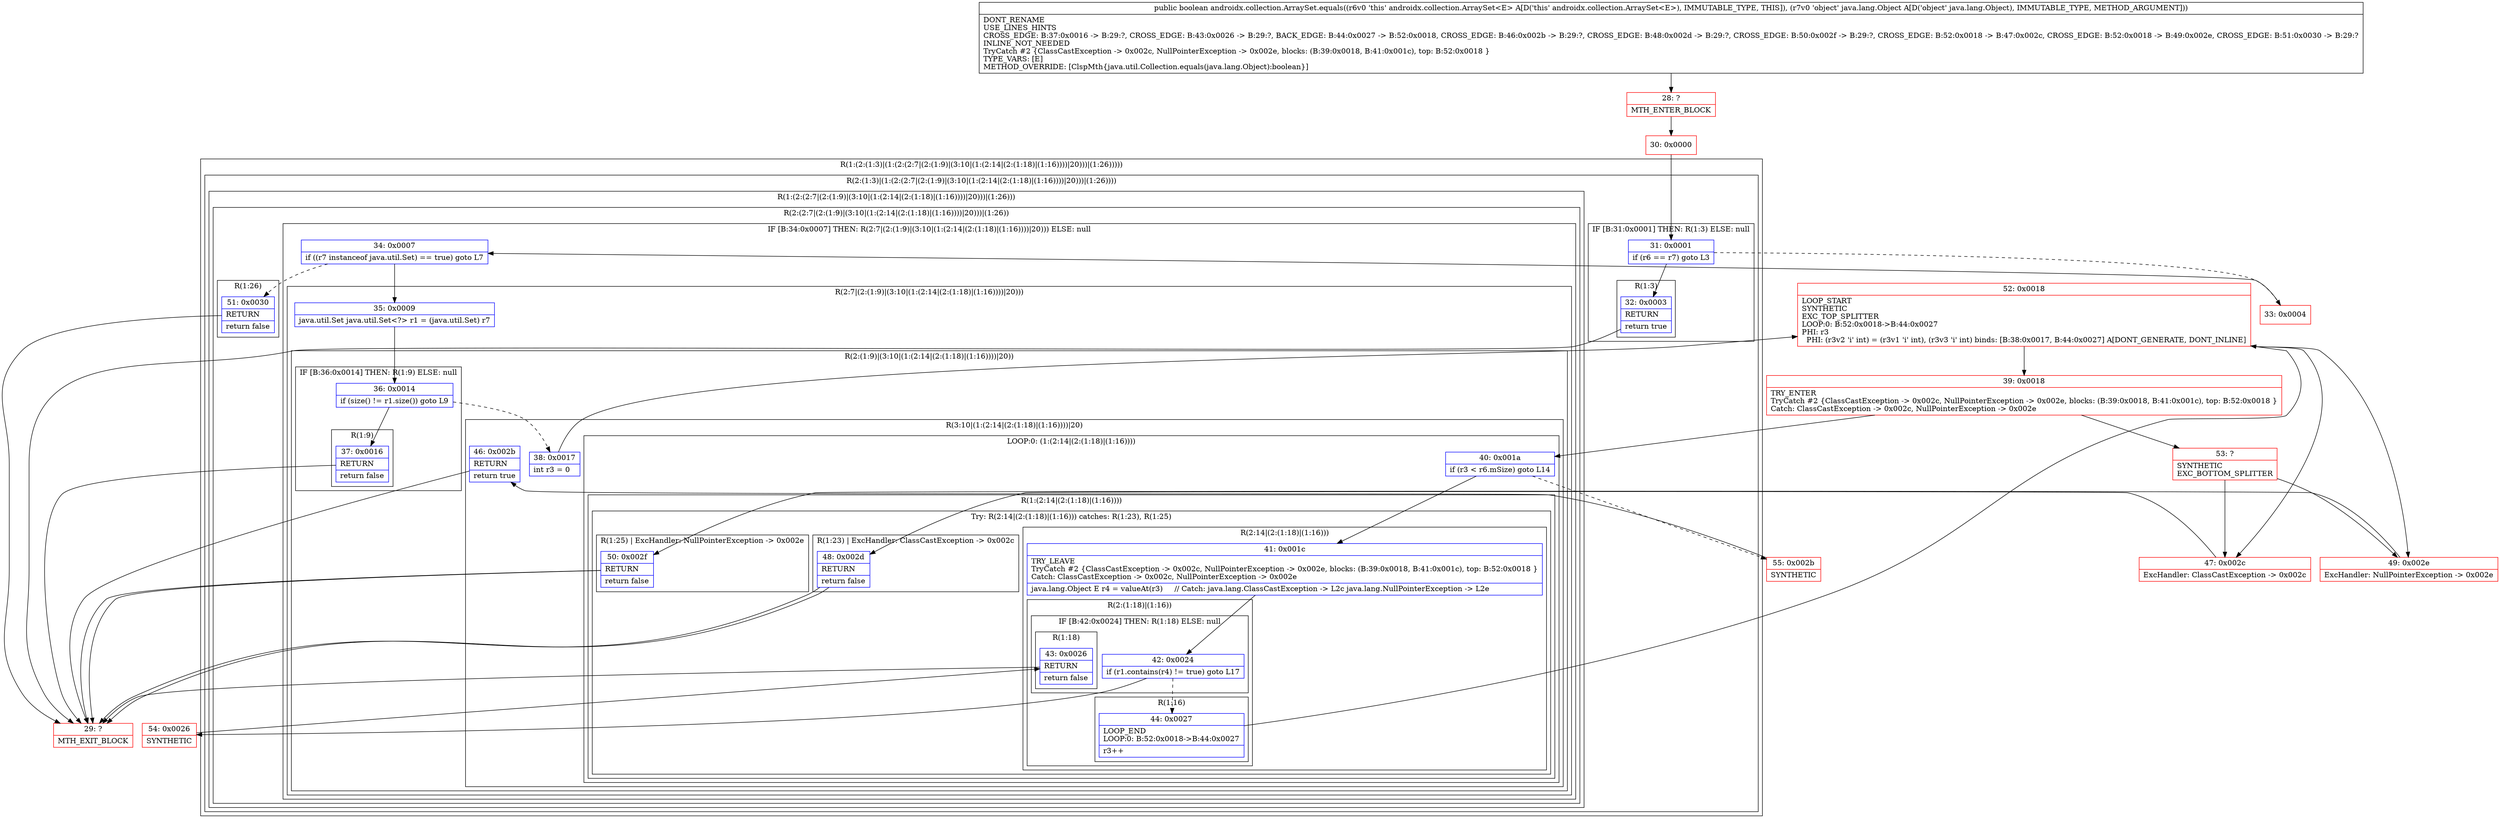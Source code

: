 digraph "CFG forandroidx.collection.ArraySet.equals(Ljava\/lang\/Object;)Z" {
subgraph cluster_Region_1652844470 {
label = "R(1:(2:(1:3)|(1:(2:(2:7|(2:(1:9)|(3:10|(1:(2:14|(2:(1:18)|(1:16))))|20)))|(1:26)))))";
node [shape=record,color=blue];
subgraph cluster_Region_1740035338 {
label = "R(2:(1:3)|(1:(2:(2:7|(2:(1:9)|(3:10|(1:(2:14|(2:(1:18)|(1:16))))|20)))|(1:26))))";
node [shape=record,color=blue];
subgraph cluster_IfRegion_34018739 {
label = "IF [B:31:0x0001] THEN: R(1:3) ELSE: null";
node [shape=record,color=blue];
Node_31 [shape=record,label="{31\:\ 0x0001|if (r6 == r7) goto L3\l}"];
subgraph cluster_Region_1947536252 {
label = "R(1:3)";
node [shape=record,color=blue];
Node_32 [shape=record,label="{32\:\ 0x0003|RETURN\l|return true\l}"];
}
}
subgraph cluster_Region_896363423 {
label = "R(1:(2:(2:7|(2:(1:9)|(3:10|(1:(2:14|(2:(1:18)|(1:16))))|20)))|(1:26)))";
node [shape=record,color=blue];
subgraph cluster_Region_1680008893 {
label = "R(2:(2:7|(2:(1:9)|(3:10|(1:(2:14|(2:(1:18)|(1:16))))|20)))|(1:26))";
node [shape=record,color=blue];
subgraph cluster_IfRegion_1588780295 {
label = "IF [B:34:0x0007] THEN: R(2:7|(2:(1:9)|(3:10|(1:(2:14|(2:(1:18)|(1:16))))|20))) ELSE: null";
node [shape=record,color=blue];
Node_34 [shape=record,label="{34\:\ 0x0007|if ((r7 instanceof java.util.Set) == true) goto L7\l}"];
subgraph cluster_Region_1500851644 {
label = "R(2:7|(2:(1:9)|(3:10|(1:(2:14|(2:(1:18)|(1:16))))|20)))";
node [shape=record,color=blue];
Node_35 [shape=record,label="{35\:\ 0x0009|java.util.Set java.util.Set\<?\> r1 = (java.util.Set) r7\l}"];
subgraph cluster_Region_35676998 {
label = "R(2:(1:9)|(3:10|(1:(2:14|(2:(1:18)|(1:16))))|20))";
node [shape=record,color=blue];
subgraph cluster_IfRegion_571427237 {
label = "IF [B:36:0x0014] THEN: R(1:9) ELSE: null";
node [shape=record,color=blue];
Node_36 [shape=record,label="{36\:\ 0x0014|if (size() != r1.size()) goto L9\l}"];
subgraph cluster_Region_1557119246 {
label = "R(1:9)";
node [shape=record,color=blue];
Node_37 [shape=record,label="{37\:\ 0x0016|RETURN\l|return false\l}"];
}
}
subgraph cluster_Region_1160768204 {
label = "R(3:10|(1:(2:14|(2:(1:18)|(1:16))))|20)";
node [shape=record,color=blue];
Node_38 [shape=record,label="{38\:\ 0x0017|int r3 = 0\l}"];
subgraph cluster_LoopRegion_893855512 {
label = "LOOP:0: (1:(2:14|(2:(1:18)|(1:16))))";
node [shape=record,color=blue];
Node_40 [shape=record,label="{40\:\ 0x001a|if (r3 \< r6.mSize) goto L14\l}"];
subgraph cluster_Region_791397156 {
label = "R(1:(2:14|(2:(1:18)|(1:16))))";
node [shape=record,color=blue];
subgraph cluster_TryCatchRegion_1731819811 {
label = "Try: R(2:14|(2:(1:18)|(1:16))) catches: R(1:23), R(1:25)";
node [shape=record,color=blue];
subgraph cluster_Region_791442532 {
label = "R(2:14|(2:(1:18)|(1:16)))";
node [shape=record,color=blue];
Node_41 [shape=record,label="{41\:\ 0x001c|TRY_LEAVE\lTryCatch #2 \{ClassCastException \-\> 0x002c, NullPointerException \-\> 0x002e, blocks: (B:39:0x0018, B:41:0x001c), top: B:52:0x0018 \}\lCatch: ClassCastException \-\> 0x002c, NullPointerException \-\> 0x002e\l|java.lang.Object E r4 = valueAt(r3)     \/\/ Catch: java.lang.ClassCastException \-\> L2c java.lang.NullPointerException \-\> L2e\l}"];
subgraph cluster_Region_1711414481 {
label = "R(2:(1:18)|(1:16))";
node [shape=record,color=blue];
subgraph cluster_IfRegion_1076908147 {
label = "IF [B:42:0x0024] THEN: R(1:18) ELSE: null";
node [shape=record,color=blue];
Node_42 [shape=record,label="{42\:\ 0x0024|if (r1.contains(r4) != true) goto L17\l}"];
subgraph cluster_Region_1147627182 {
label = "R(1:18)";
node [shape=record,color=blue];
Node_43 [shape=record,label="{43\:\ 0x0026|RETURN\l|return false\l}"];
}
}
subgraph cluster_Region_1834816116 {
label = "R(1:16)";
node [shape=record,color=blue];
Node_44 [shape=record,label="{44\:\ 0x0027|LOOP_END\lLOOP:0: B:52:0x0018\-\>B:44:0x0027\l|r3++\l}"];
}
}
}
subgraph cluster_Region_891596773 {
label = "R(1:23) | ExcHandler: ClassCastException \-\> 0x002c\l";
node [shape=record,color=blue];
Node_48 [shape=record,label="{48\:\ 0x002d|RETURN\l|return false\l}"];
}
subgraph cluster_Region_427304963 {
label = "R(1:25) | ExcHandler: NullPointerException \-\> 0x002e\l";
node [shape=record,color=blue];
Node_50 [shape=record,label="{50\:\ 0x002f|RETURN\l|return false\l}"];
}
}
}
}
Node_46 [shape=record,label="{46\:\ 0x002b|RETURN\l|return true\l}"];
}
}
}
}
subgraph cluster_Region_1877629801 {
label = "R(1:26)";
node [shape=record,color=blue];
Node_51 [shape=record,label="{51\:\ 0x0030|RETURN\l|return false\l}"];
}
}
}
}
}
subgraph cluster_Region_427304963 {
label = "R(1:25) | ExcHandler: NullPointerException \-\> 0x002e\l";
node [shape=record,color=blue];
Node_50 [shape=record,label="{50\:\ 0x002f|RETURN\l|return false\l}"];
}
subgraph cluster_Region_891596773 {
label = "R(1:23) | ExcHandler: ClassCastException \-\> 0x002c\l";
node [shape=record,color=blue];
Node_48 [shape=record,label="{48\:\ 0x002d|RETURN\l|return false\l}"];
}
Node_28 [shape=record,color=red,label="{28\:\ ?|MTH_ENTER_BLOCK\l}"];
Node_30 [shape=record,color=red,label="{30\:\ 0x0000}"];
Node_29 [shape=record,color=red,label="{29\:\ ?|MTH_EXIT_BLOCK\l}"];
Node_33 [shape=record,color=red,label="{33\:\ 0x0004}"];
Node_52 [shape=record,color=red,label="{52\:\ 0x0018|LOOP_START\lSYNTHETIC\lEXC_TOP_SPLITTER\lLOOP:0: B:52:0x0018\-\>B:44:0x0027\lPHI: r3 \l  PHI: (r3v2 'i' int) = (r3v1 'i' int), (r3v3 'i' int) binds: [B:38:0x0017, B:44:0x0027] A[DONT_GENERATE, DONT_INLINE]\l}"];
Node_39 [shape=record,color=red,label="{39\:\ 0x0018|TRY_ENTER\lTryCatch #2 \{ClassCastException \-\> 0x002c, NullPointerException \-\> 0x002e, blocks: (B:39:0x0018, B:41:0x001c), top: B:52:0x0018 \}\lCatch: ClassCastException \-\> 0x002c, NullPointerException \-\> 0x002e\l}"];
Node_54 [shape=record,color=red,label="{54\:\ 0x0026|SYNTHETIC\l}"];
Node_55 [shape=record,color=red,label="{55\:\ 0x002b|SYNTHETIC\l}"];
Node_53 [shape=record,color=red,label="{53\:\ ?|SYNTHETIC\lEXC_BOTTOM_SPLITTER\l}"];
Node_47 [shape=record,color=red,label="{47\:\ 0x002c|ExcHandler: ClassCastException \-\> 0x002c\l}"];
Node_49 [shape=record,color=red,label="{49\:\ 0x002e|ExcHandler: NullPointerException \-\> 0x002e\l}"];
MethodNode[shape=record,label="{public boolean androidx.collection.ArraySet.equals((r6v0 'this' androidx.collection.ArraySet\<E\> A[D('this' androidx.collection.ArraySet\<E\>), IMMUTABLE_TYPE, THIS]), (r7v0 'object' java.lang.Object A[D('object' java.lang.Object), IMMUTABLE_TYPE, METHOD_ARGUMENT]))  | DONT_RENAME\lUSE_LINES_HINTS\lCROSS_EDGE: B:37:0x0016 \-\> B:29:?, CROSS_EDGE: B:43:0x0026 \-\> B:29:?, BACK_EDGE: B:44:0x0027 \-\> B:52:0x0018, CROSS_EDGE: B:46:0x002b \-\> B:29:?, CROSS_EDGE: B:48:0x002d \-\> B:29:?, CROSS_EDGE: B:50:0x002f \-\> B:29:?, CROSS_EDGE: B:52:0x0018 \-\> B:47:0x002c, CROSS_EDGE: B:52:0x0018 \-\> B:49:0x002e, CROSS_EDGE: B:51:0x0030 \-\> B:29:?\lINLINE_NOT_NEEDED\lTryCatch #2 \{ClassCastException \-\> 0x002c, NullPointerException \-\> 0x002e, blocks: (B:39:0x0018, B:41:0x001c), top: B:52:0x0018 \}\lTYPE_VARS: [E]\lMETHOD_OVERRIDE: [ClspMth\{java.util.Collection.equals(java.lang.Object):boolean\}]\l}"];
MethodNode -> Node_28;Node_31 -> Node_32;
Node_31 -> Node_33[style=dashed];
Node_32 -> Node_29;
Node_34 -> Node_35;
Node_34 -> Node_51[style=dashed];
Node_35 -> Node_36;
Node_36 -> Node_37;
Node_36 -> Node_38[style=dashed];
Node_37 -> Node_29;
Node_38 -> Node_52;
Node_40 -> Node_41;
Node_40 -> Node_55[style=dashed];
Node_41 -> Node_42;
Node_42 -> Node_44[style=dashed];
Node_42 -> Node_54;
Node_43 -> Node_29;
Node_44 -> Node_52;
Node_48 -> Node_29;
Node_50 -> Node_29;
Node_46 -> Node_29;
Node_51 -> Node_29;
Node_50 -> Node_29;
Node_48 -> Node_29;
Node_28 -> Node_30;
Node_30 -> Node_31;
Node_33 -> Node_34;
Node_52 -> Node_39;
Node_52 -> Node_47;
Node_52 -> Node_49;
Node_39 -> Node_40;
Node_39 -> Node_53;
Node_54 -> Node_43;
Node_55 -> Node_46;
Node_53 -> Node_47;
Node_53 -> Node_49;
Node_47 -> Node_48;
Node_49 -> Node_50;
}

